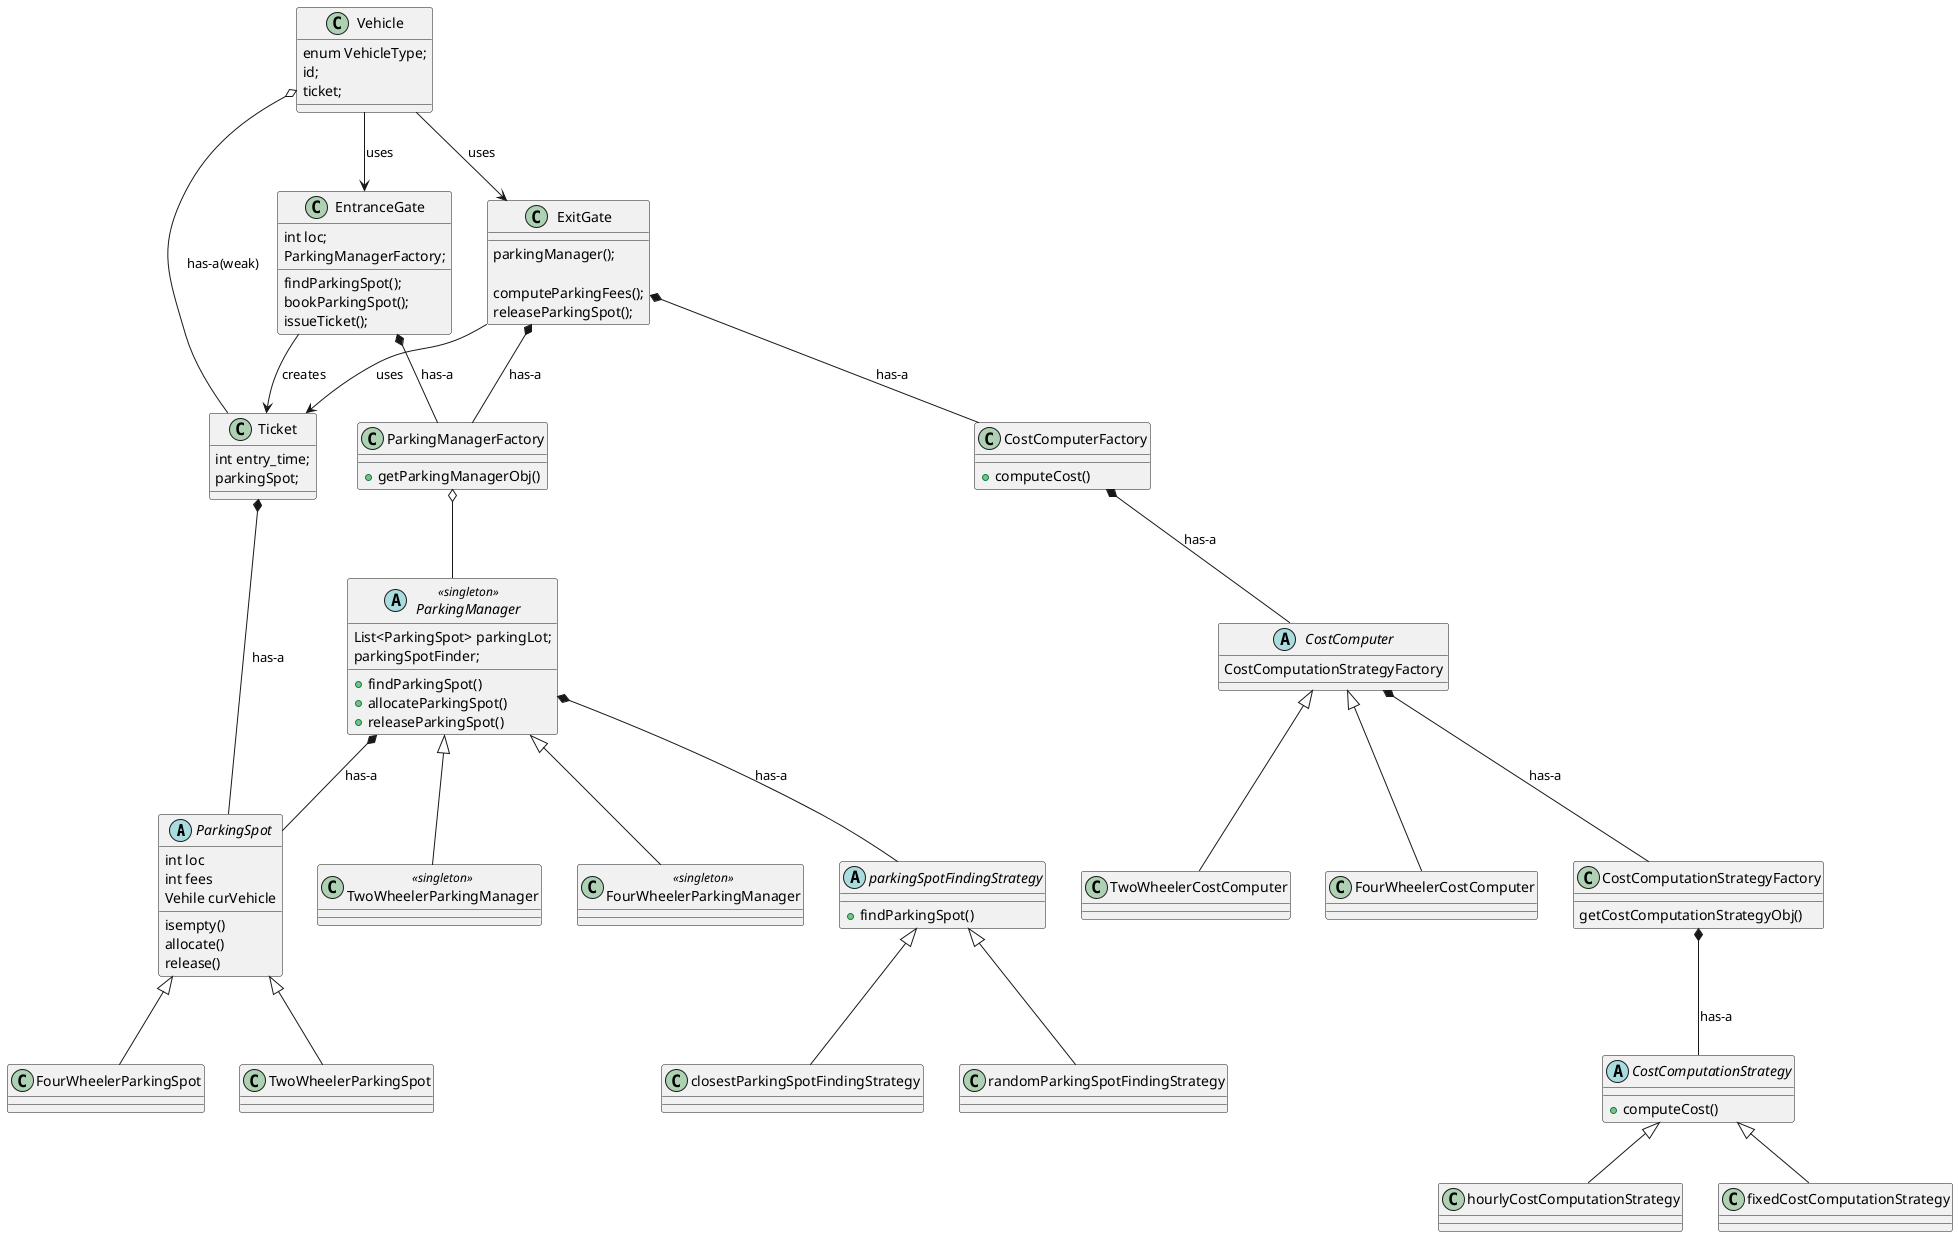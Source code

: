 @startuml ParkingLot

abstract class ParkingSpot{
    int loc
    int fees
    Vehile curVehicle

    isempty()
    allocate()
    release()
}

class TwoWheelerParkingSpot extends ParkingSpot{

}

class FourWheelerParkingSpot extends ParkingSpot{

}


abstract ParkingManager <<singleton>>{
    List<ParkingSpot> parkingLot;
    parkingSpotFinder;

    +findParkingSpot()
    +allocateParkingSpot()
    +releaseParkingSpot()
}

class TwoWheelerParkingManager <<singleton>> extends ParkingManager{

}

class FourWheelerParkingManager <<singleton>> extends ParkingManager{

}

abstract class parkingSpotFindingStrategy{
    +findParkingSpot()
}

class randomParkingSpotFindingStrategy extends parkingSpotFindingStrategy{

}

class closestParkingSpotFindingStrategy extends parkingSpotFindingStrategy{

}

class ParkingManagerFactory {
    +getParkingManagerObj()
}

class EntranceGate {
    int loc;
    ParkingManagerFactory;
    findParkingSpot();
    bookParkingSpot();
    issueTicket();
}

class Ticket{
    int entry_time;
    parkingSpot;

}

class Vehicle{
    enum VehicleType;
    id;
    ticket;
}

class ExitGate{
    parkingManager();

    computeParkingFees();
    releaseParkingSpot();
}

class CostComputerFactory{
    +computeCost()
}

abstract class CostComputer{
    CostComputationStrategyFactory
}

class TwoWheelerCostComputer extends CostComputer{

}
class FourWheelerCostComputer extends CostComputer{

}


class CostComputationStrategyFactory{
    getCostComputationStrategyObj()
}

abstract class CostComputationStrategy{
    +computeCost()
}

class hourlyCostComputationStrategy extends CostComputationStrategy{

}

class fixedCostComputationStrategy extends CostComputationStrategy{

}

ExitGate *-- CostComputerFactory: has-a
CostComputerFactory *-- CostComputer: has-a
CostComputer *-- CostComputationStrategyFactory: has-a
CostComputationStrategyFactory *-- CostComputationStrategy: has-a

ParkingManager *-- ParkingSpot: has-a
ParkingManager *-- parkingSpotFindingStrategy: has-a
EntranceGate *-- ParkingManagerFactory: has-a
ParkingManagerFactory o-- ParkingManager
Ticket *-- ParkingSpot: has-a

Vehicle --> EntranceGate: uses
Vehicle --> ExitGate: uses
EntranceGate --> Ticket: creates
ExitGate --> Ticket: uses
ExitGate *-- ParkingManagerFactory: has-a
Vehicle o-- Ticket: has-a(weak)
@enduml